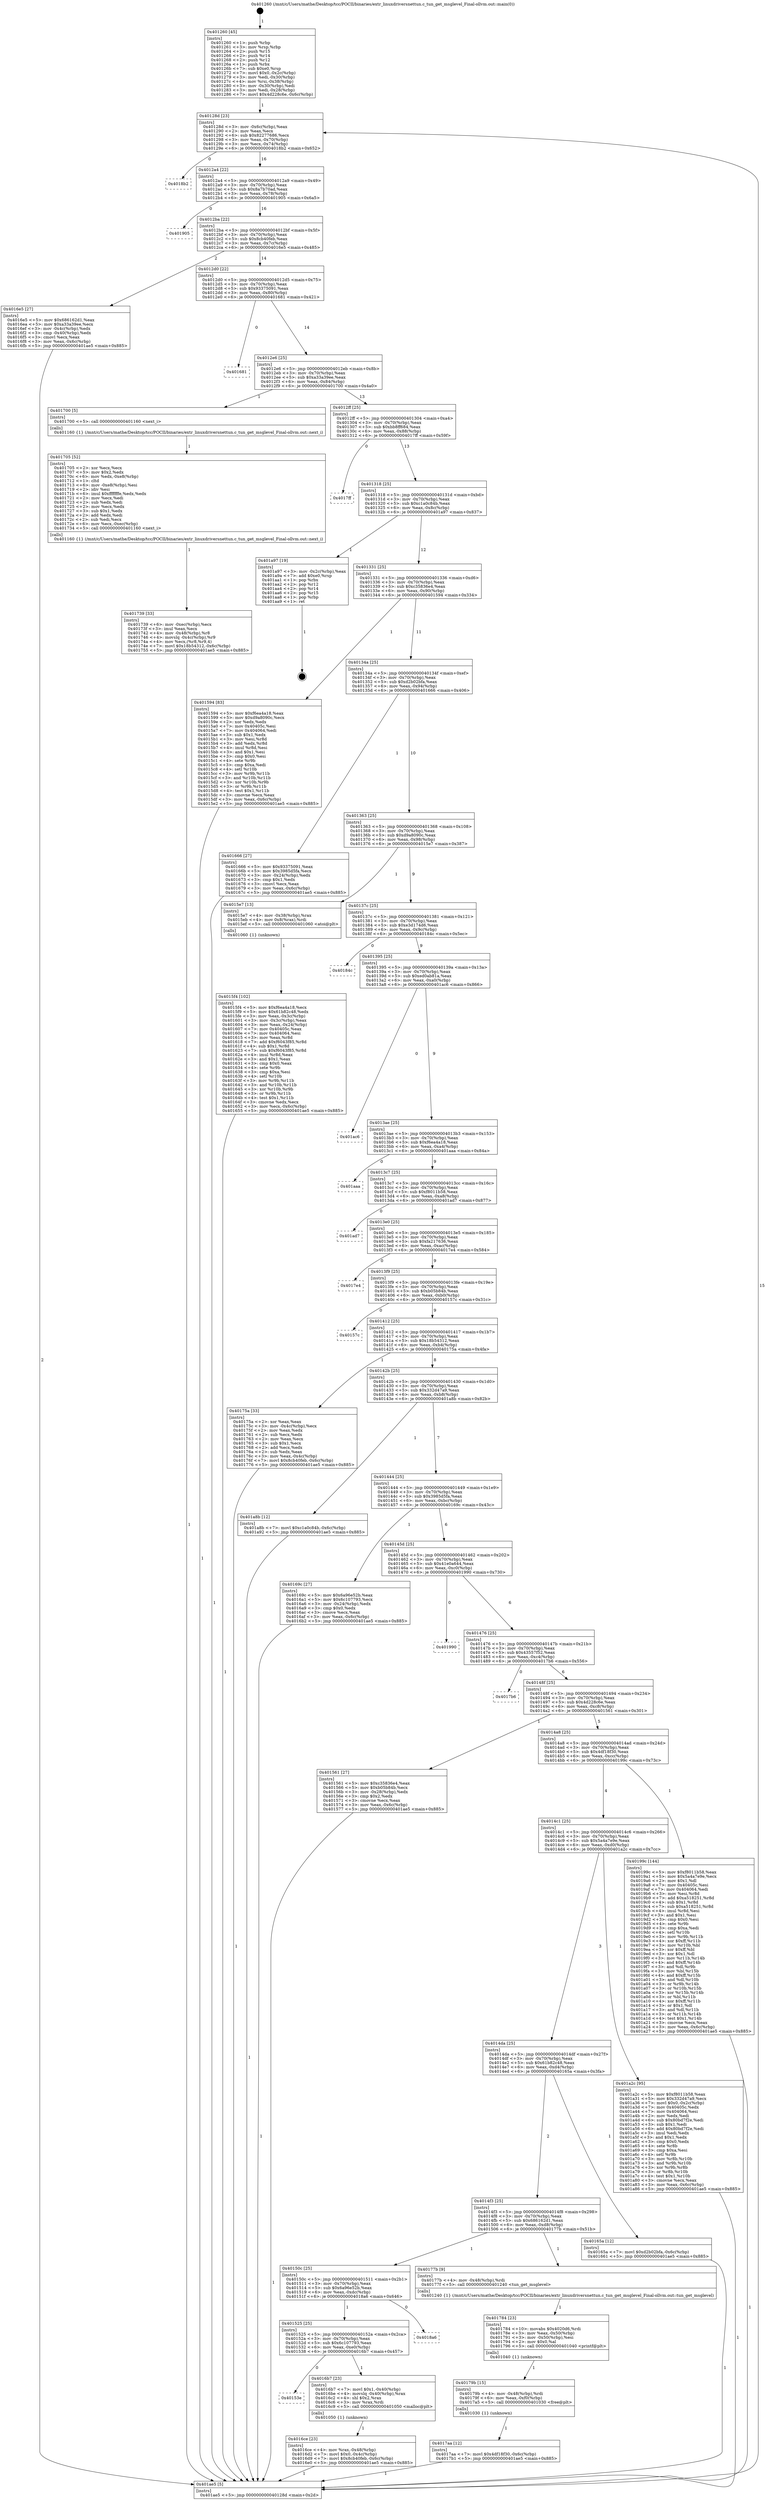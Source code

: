digraph "0x401260" {
  label = "0x401260 (/mnt/c/Users/mathe/Desktop/tcc/POCII/binaries/extr_linuxdriversnettun.c_tun_get_msglevel_Final-ollvm.out::main(0))"
  labelloc = "t"
  node[shape=record]

  Entry [label="",width=0.3,height=0.3,shape=circle,fillcolor=black,style=filled]
  "0x40128d" [label="{
     0x40128d [23]\l
     | [instrs]\l
     &nbsp;&nbsp;0x40128d \<+3\>: mov -0x6c(%rbp),%eax\l
     &nbsp;&nbsp;0x401290 \<+2\>: mov %eax,%ecx\l
     &nbsp;&nbsp;0x401292 \<+6\>: sub $0x82277686,%ecx\l
     &nbsp;&nbsp;0x401298 \<+3\>: mov %eax,-0x70(%rbp)\l
     &nbsp;&nbsp;0x40129b \<+3\>: mov %ecx,-0x74(%rbp)\l
     &nbsp;&nbsp;0x40129e \<+6\>: je 00000000004018b2 \<main+0x652\>\l
  }"]
  "0x4018b2" [label="{
     0x4018b2\l
  }", style=dashed]
  "0x4012a4" [label="{
     0x4012a4 [22]\l
     | [instrs]\l
     &nbsp;&nbsp;0x4012a4 \<+5\>: jmp 00000000004012a9 \<main+0x49\>\l
     &nbsp;&nbsp;0x4012a9 \<+3\>: mov -0x70(%rbp),%eax\l
     &nbsp;&nbsp;0x4012ac \<+5\>: sub $0x8a7b70ad,%eax\l
     &nbsp;&nbsp;0x4012b1 \<+3\>: mov %eax,-0x78(%rbp)\l
     &nbsp;&nbsp;0x4012b4 \<+6\>: je 0000000000401905 \<main+0x6a5\>\l
  }"]
  Exit [label="",width=0.3,height=0.3,shape=circle,fillcolor=black,style=filled,peripheries=2]
  "0x401905" [label="{
     0x401905\l
  }", style=dashed]
  "0x4012ba" [label="{
     0x4012ba [22]\l
     | [instrs]\l
     &nbsp;&nbsp;0x4012ba \<+5\>: jmp 00000000004012bf \<main+0x5f\>\l
     &nbsp;&nbsp;0x4012bf \<+3\>: mov -0x70(%rbp),%eax\l
     &nbsp;&nbsp;0x4012c2 \<+5\>: sub $0x8cb40feb,%eax\l
     &nbsp;&nbsp;0x4012c7 \<+3\>: mov %eax,-0x7c(%rbp)\l
     &nbsp;&nbsp;0x4012ca \<+6\>: je 00000000004016e5 \<main+0x485\>\l
  }"]
  "0x4017aa" [label="{
     0x4017aa [12]\l
     | [instrs]\l
     &nbsp;&nbsp;0x4017aa \<+7\>: movl $0x4df18f30,-0x6c(%rbp)\l
     &nbsp;&nbsp;0x4017b1 \<+5\>: jmp 0000000000401ae5 \<main+0x885\>\l
  }"]
  "0x4016e5" [label="{
     0x4016e5 [27]\l
     | [instrs]\l
     &nbsp;&nbsp;0x4016e5 \<+5\>: mov $0x686162d1,%eax\l
     &nbsp;&nbsp;0x4016ea \<+5\>: mov $0xa33a39ee,%ecx\l
     &nbsp;&nbsp;0x4016ef \<+3\>: mov -0x4c(%rbp),%edx\l
     &nbsp;&nbsp;0x4016f2 \<+3\>: cmp -0x40(%rbp),%edx\l
     &nbsp;&nbsp;0x4016f5 \<+3\>: cmovl %ecx,%eax\l
     &nbsp;&nbsp;0x4016f8 \<+3\>: mov %eax,-0x6c(%rbp)\l
     &nbsp;&nbsp;0x4016fb \<+5\>: jmp 0000000000401ae5 \<main+0x885\>\l
  }"]
  "0x4012d0" [label="{
     0x4012d0 [22]\l
     | [instrs]\l
     &nbsp;&nbsp;0x4012d0 \<+5\>: jmp 00000000004012d5 \<main+0x75\>\l
     &nbsp;&nbsp;0x4012d5 \<+3\>: mov -0x70(%rbp),%eax\l
     &nbsp;&nbsp;0x4012d8 \<+5\>: sub $0x93375091,%eax\l
     &nbsp;&nbsp;0x4012dd \<+3\>: mov %eax,-0x80(%rbp)\l
     &nbsp;&nbsp;0x4012e0 \<+6\>: je 0000000000401681 \<main+0x421\>\l
  }"]
  "0x40179b" [label="{
     0x40179b [15]\l
     | [instrs]\l
     &nbsp;&nbsp;0x40179b \<+4\>: mov -0x48(%rbp),%rdi\l
     &nbsp;&nbsp;0x40179f \<+6\>: mov %eax,-0xf0(%rbp)\l
     &nbsp;&nbsp;0x4017a5 \<+5\>: call 0000000000401030 \<free@plt\>\l
     | [calls]\l
     &nbsp;&nbsp;0x401030 \{1\} (unknown)\l
  }"]
  "0x401681" [label="{
     0x401681\l
  }", style=dashed]
  "0x4012e6" [label="{
     0x4012e6 [25]\l
     | [instrs]\l
     &nbsp;&nbsp;0x4012e6 \<+5\>: jmp 00000000004012eb \<main+0x8b\>\l
     &nbsp;&nbsp;0x4012eb \<+3\>: mov -0x70(%rbp),%eax\l
     &nbsp;&nbsp;0x4012ee \<+5\>: sub $0xa33a39ee,%eax\l
     &nbsp;&nbsp;0x4012f3 \<+6\>: mov %eax,-0x84(%rbp)\l
     &nbsp;&nbsp;0x4012f9 \<+6\>: je 0000000000401700 \<main+0x4a0\>\l
  }"]
  "0x401784" [label="{
     0x401784 [23]\l
     | [instrs]\l
     &nbsp;&nbsp;0x401784 \<+10\>: movabs $0x4020d6,%rdi\l
     &nbsp;&nbsp;0x40178e \<+3\>: mov %eax,-0x50(%rbp)\l
     &nbsp;&nbsp;0x401791 \<+3\>: mov -0x50(%rbp),%esi\l
     &nbsp;&nbsp;0x401794 \<+2\>: mov $0x0,%al\l
     &nbsp;&nbsp;0x401796 \<+5\>: call 0000000000401040 \<printf@plt\>\l
     | [calls]\l
     &nbsp;&nbsp;0x401040 \{1\} (unknown)\l
  }"]
  "0x401700" [label="{
     0x401700 [5]\l
     | [instrs]\l
     &nbsp;&nbsp;0x401700 \<+5\>: call 0000000000401160 \<next_i\>\l
     | [calls]\l
     &nbsp;&nbsp;0x401160 \{1\} (/mnt/c/Users/mathe/Desktop/tcc/POCII/binaries/extr_linuxdriversnettun.c_tun_get_msglevel_Final-ollvm.out::next_i)\l
  }"]
  "0x4012ff" [label="{
     0x4012ff [25]\l
     | [instrs]\l
     &nbsp;&nbsp;0x4012ff \<+5\>: jmp 0000000000401304 \<main+0xa4\>\l
     &nbsp;&nbsp;0x401304 \<+3\>: mov -0x70(%rbp),%eax\l
     &nbsp;&nbsp;0x401307 \<+5\>: sub $0xbb8ff684,%eax\l
     &nbsp;&nbsp;0x40130c \<+6\>: mov %eax,-0x88(%rbp)\l
     &nbsp;&nbsp;0x401312 \<+6\>: je 00000000004017ff \<main+0x59f\>\l
  }"]
  "0x401739" [label="{
     0x401739 [33]\l
     | [instrs]\l
     &nbsp;&nbsp;0x401739 \<+6\>: mov -0xec(%rbp),%ecx\l
     &nbsp;&nbsp;0x40173f \<+3\>: imul %eax,%ecx\l
     &nbsp;&nbsp;0x401742 \<+4\>: mov -0x48(%rbp),%r8\l
     &nbsp;&nbsp;0x401746 \<+4\>: movslq -0x4c(%rbp),%r9\l
     &nbsp;&nbsp;0x40174a \<+4\>: mov %ecx,(%r8,%r9,4)\l
     &nbsp;&nbsp;0x40174e \<+7\>: movl $0x18b54312,-0x6c(%rbp)\l
     &nbsp;&nbsp;0x401755 \<+5\>: jmp 0000000000401ae5 \<main+0x885\>\l
  }"]
  "0x4017ff" [label="{
     0x4017ff\l
  }", style=dashed]
  "0x401318" [label="{
     0x401318 [25]\l
     | [instrs]\l
     &nbsp;&nbsp;0x401318 \<+5\>: jmp 000000000040131d \<main+0xbd\>\l
     &nbsp;&nbsp;0x40131d \<+3\>: mov -0x70(%rbp),%eax\l
     &nbsp;&nbsp;0x401320 \<+5\>: sub $0xc1a0c84b,%eax\l
     &nbsp;&nbsp;0x401325 \<+6\>: mov %eax,-0x8c(%rbp)\l
     &nbsp;&nbsp;0x40132b \<+6\>: je 0000000000401a97 \<main+0x837\>\l
  }"]
  "0x401705" [label="{
     0x401705 [52]\l
     | [instrs]\l
     &nbsp;&nbsp;0x401705 \<+2\>: xor %ecx,%ecx\l
     &nbsp;&nbsp;0x401707 \<+5\>: mov $0x2,%edx\l
     &nbsp;&nbsp;0x40170c \<+6\>: mov %edx,-0xe8(%rbp)\l
     &nbsp;&nbsp;0x401712 \<+1\>: cltd\l
     &nbsp;&nbsp;0x401713 \<+6\>: mov -0xe8(%rbp),%esi\l
     &nbsp;&nbsp;0x401719 \<+2\>: idiv %esi\l
     &nbsp;&nbsp;0x40171b \<+6\>: imul $0xfffffffe,%edx,%edx\l
     &nbsp;&nbsp;0x401721 \<+2\>: mov %ecx,%edi\l
     &nbsp;&nbsp;0x401723 \<+2\>: sub %edx,%edi\l
     &nbsp;&nbsp;0x401725 \<+2\>: mov %ecx,%edx\l
     &nbsp;&nbsp;0x401727 \<+3\>: sub $0x1,%edx\l
     &nbsp;&nbsp;0x40172a \<+2\>: add %edx,%edi\l
     &nbsp;&nbsp;0x40172c \<+2\>: sub %edi,%ecx\l
     &nbsp;&nbsp;0x40172e \<+6\>: mov %ecx,-0xec(%rbp)\l
     &nbsp;&nbsp;0x401734 \<+5\>: call 0000000000401160 \<next_i\>\l
     | [calls]\l
     &nbsp;&nbsp;0x401160 \{1\} (/mnt/c/Users/mathe/Desktop/tcc/POCII/binaries/extr_linuxdriversnettun.c_tun_get_msglevel_Final-ollvm.out::next_i)\l
  }"]
  "0x401a97" [label="{
     0x401a97 [19]\l
     | [instrs]\l
     &nbsp;&nbsp;0x401a97 \<+3\>: mov -0x2c(%rbp),%eax\l
     &nbsp;&nbsp;0x401a9a \<+7\>: add $0xe0,%rsp\l
     &nbsp;&nbsp;0x401aa1 \<+1\>: pop %rbx\l
     &nbsp;&nbsp;0x401aa2 \<+2\>: pop %r12\l
     &nbsp;&nbsp;0x401aa4 \<+2\>: pop %r14\l
     &nbsp;&nbsp;0x401aa6 \<+2\>: pop %r15\l
     &nbsp;&nbsp;0x401aa8 \<+1\>: pop %rbp\l
     &nbsp;&nbsp;0x401aa9 \<+1\>: ret\l
  }"]
  "0x401331" [label="{
     0x401331 [25]\l
     | [instrs]\l
     &nbsp;&nbsp;0x401331 \<+5\>: jmp 0000000000401336 \<main+0xd6\>\l
     &nbsp;&nbsp;0x401336 \<+3\>: mov -0x70(%rbp),%eax\l
     &nbsp;&nbsp;0x401339 \<+5\>: sub $0xc35836e4,%eax\l
     &nbsp;&nbsp;0x40133e \<+6\>: mov %eax,-0x90(%rbp)\l
     &nbsp;&nbsp;0x401344 \<+6\>: je 0000000000401594 \<main+0x334\>\l
  }"]
  "0x4016ce" [label="{
     0x4016ce [23]\l
     | [instrs]\l
     &nbsp;&nbsp;0x4016ce \<+4\>: mov %rax,-0x48(%rbp)\l
     &nbsp;&nbsp;0x4016d2 \<+7\>: movl $0x0,-0x4c(%rbp)\l
     &nbsp;&nbsp;0x4016d9 \<+7\>: movl $0x8cb40feb,-0x6c(%rbp)\l
     &nbsp;&nbsp;0x4016e0 \<+5\>: jmp 0000000000401ae5 \<main+0x885\>\l
  }"]
  "0x401594" [label="{
     0x401594 [83]\l
     | [instrs]\l
     &nbsp;&nbsp;0x401594 \<+5\>: mov $0xf6ea4a18,%eax\l
     &nbsp;&nbsp;0x401599 \<+5\>: mov $0xd9a8090c,%ecx\l
     &nbsp;&nbsp;0x40159e \<+2\>: xor %edx,%edx\l
     &nbsp;&nbsp;0x4015a0 \<+7\>: mov 0x40405c,%esi\l
     &nbsp;&nbsp;0x4015a7 \<+7\>: mov 0x404064,%edi\l
     &nbsp;&nbsp;0x4015ae \<+3\>: sub $0x1,%edx\l
     &nbsp;&nbsp;0x4015b1 \<+3\>: mov %esi,%r8d\l
     &nbsp;&nbsp;0x4015b4 \<+3\>: add %edx,%r8d\l
     &nbsp;&nbsp;0x4015b7 \<+4\>: imul %r8d,%esi\l
     &nbsp;&nbsp;0x4015bb \<+3\>: and $0x1,%esi\l
     &nbsp;&nbsp;0x4015be \<+3\>: cmp $0x0,%esi\l
     &nbsp;&nbsp;0x4015c1 \<+4\>: sete %r9b\l
     &nbsp;&nbsp;0x4015c5 \<+3\>: cmp $0xa,%edi\l
     &nbsp;&nbsp;0x4015c8 \<+4\>: setl %r10b\l
     &nbsp;&nbsp;0x4015cc \<+3\>: mov %r9b,%r11b\l
     &nbsp;&nbsp;0x4015cf \<+3\>: and %r10b,%r11b\l
     &nbsp;&nbsp;0x4015d2 \<+3\>: xor %r10b,%r9b\l
     &nbsp;&nbsp;0x4015d5 \<+3\>: or %r9b,%r11b\l
     &nbsp;&nbsp;0x4015d8 \<+4\>: test $0x1,%r11b\l
     &nbsp;&nbsp;0x4015dc \<+3\>: cmovne %ecx,%eax\l
     &nbsp;&nbsp;0x4015df \<+3\>: mov %eax,-0x6c(%rbp)\l
     &nbsp;&nbsp;0x4015e2 \<+5\>: jmp 0000000000401ae5 \<main+0x885\>\l
  }"]
  "0x40134a" [label="{
     0x40134a [25]\l
     | [instrs]\l
     &nbsp;&nbsp;0x40134a \<+5\>: jmp 000000000040134f \<main+0xef\>\l
     &nbsp;&nbsp;0x40134f \<+3\>: mov -0x70(%rbp),%eax\l
     &nbsp;&nbsp;0x401352 \<+5\>: sub $0xd2b02bfa,%eax\l
     &nbsp;&nbsp;0x401357 \<+6\>: mov %eax,-0x94(%rbp)\l
     &nbsp;&nbsp;0x40135d \<+6\>: je 0000000000401666 \<main+0x406\>\l
  }"]
  "0x40153e" [label="{
     0x40153e\l
  }", style=dashed]
  "0x401666" [label="{
     0x401666 [27]\l
     | [instrs]\l
     &nbsp;&nbsp;0x401666 \<+5\>: mov $0x93375091,%eax\l
     &nbsp;&nbsp;0x40166b \<+5\>: mov $0x3985d5fa,%ecx\l
     &nbsp;&nbsp;0x401670 \<+3\>: mov -0x24(%rbp),%edx\l
     &nbsp;&nbsp;0x401673 \<+3\>: cmp $0x1,%edx\l
     &nbsp;&nbsp;0x401676 \<+3\>: cmovl %ecx,%eax\l
     &nbsp;&nbsp;0x401679 \<+3\>: mov %eax,-0x6c(%rbp)\l
     &nbsp;&nbsp;0x40167c \<+5\>: jmp 0000000000401ae5 \<main+0x885\>\l
  }"]
  "0x401363" [label="{
     0x401363 [25]\l
     | [instrs]\l
     &nbsp;&nbsp;0x401363 \<+5\>: jmp 0000000000401368 \<main+0x108\>\l
     &nbsp;&nbsp;0x401368 \<+3\>: mov -0x70(%rbp),%eax\l
     &nbsp;&nbsp;0x40136b \<+5\>: sub $0xd9a8090c,%eax\l
     &nbsp;&nbsp;0x401370 \<+6\>: mov %eax,-0x98(%rbp)\l
     &nbsp;&nbsp;0x401376 \<+6\>: je 00000000004015e7 \<main+0x387\>\l
  }"]
  "0x4016b7" [label="{
     0x4016b7 [23]\l
     | [instrs]\l
     &nbsp;&nbsp;0x4016b7 \<+7\>: movl $0x1,-0x40(%rbp)\l
     &nbsp;&nbsp;0x4016be \<+4\>: movslq -0x40(%rbp),%rax\l
     &nbsp;&nbsp;0x4016c2 \<+4\>: shl $0x2,%rax\l
     &nbsp;&nbsp;0x4016c6 \<+3\>: mov %rax,%rdi\l
     &nbsp;&nbsp;0x4016c9 \<+5\>: call 0000000000401050 \<malloc@plt\>\l
     | [calls]\l
     &nbsp;&nbsp;0x401050 \{1\} (unknown)\l
  }"]
  "0x4015e7" [label="{
     0x4015e7 [13]\l
     | [instrs]\l
     &nbsp;&nbsp;0x4015e7 \<+4\>: mov -0x38(%rbp),%rax\l
     &nbsp;&nbsp;0x4015eb \<+4\>: mov 0x8(%rax),%rdi\l
     &nbsp;&nbsp;0x4015ef \<+5\>: call 0000000000401060 \<atoi@plt\>\l
     | [calls]\l
     &nbsp;&nbsp;0x401060 \{1\} (unknown)\l
  }"]
  "0x40137c" [label="{
     0x40137c [25]\l
     | [instrs]\l
     &nbsp;&nbsp;0x40137c \<+5\>: jmp 0000000000401381 \<main+0x121\>\l
     &nbsp;&nbsp;0x401381 \<+3\>: mov -0x70(%rbp),%eax\l
     &nbsp;&nbsp;0x401384 \<+5\>: sub $0xe3d174d6,%eax\l
     &nbsp;&nbsp;0x401389 \<+6\>: mov %eax,-0x9c(%rbp)\l
     &nbsp;&nbsp;0x40138f \<+6\>: je 000000000040184c \<main+0x5ec\>\l
  }"]
  "0x401525" [label="{
     0x401525 [25]\l
     | [instrs]\l
     &nbsp;&nbsp;0x401525 \<+5\>: jmp 000000000040152a \<main+0x2ca\>\l
     &nbsp;&nbsp;0x40152a \<+3\>: mov -0x70(%rbp),%eax\l
     &nbsp;&nbsp;0x40152d \<+5\>: sub $0x6c107793,%eax\l
     &nbsp;&nbsp;0x401532 \<+6\>: mov %eax,-0xe0(%rbp)\l
     &nbsp;&nbsp;0x401538 \<+6\>: je 00000000004016b7 \<main+0x457\>\l
  }"]
  "0x40184c" [label="{
     0x40184c\l
  }", style=dashed]
  "0x401395" [label="{
     0x401395 [25]\l
     | [instrs]\l
     &nbsp;&nbsp;0x401395 \<+5\>: jmp 000000000040139a \<main+0x13a\>\l
     &nbsp;&nbsp;0x40139a \<+3\>: mov -0x70(%rbp),%eax\l
     &nbsp;&nbsp;0x40139d \<+5\>: sub $0xed0ab81a,%eax\l
     &nbsp;&nbsp;0x4013a2 \<+6\>: mov %eax,-0xa0(%rbp)\l
     &nbsp;&nbsp;0x4013a8 \<+6\>: je 0000000000401ac6 \<main+0x866\>\l
  }"]
  "0x4018a6" [label="{
     0x4018a6\l
  }", style=dashed]
  "0x401ac6" [label="{
     0x401ac6\l
  }", style=dashed]
  "0x4013ae" [label="{
     0x4013ae [25]\l
     | [instrs]\l
     &nbsp;&nbsp;0x4013ae \<+5\>: jmp 00000000004013b3 \<main+0x153\>\l
     &nbsp;&nbsp;0x4013b3 \<+3\>: mov -0x70(%rbp),%eax\l
     &nbsp;&nbsp;0x4013b6 \<+5\>: sub $0xf6ea4a18,%eax\l
     &nbsp;&nbsp;0x4013bb \<+6\>: mov %eax,-0xa4(%rbp)\l
     &nbsp;&nbsp;0x4013c1 \<+6\>: je 0000000000401aaa \<main+0x84a\>\l
  }"]
  "0x40150c" [label="{
     0x40150c [25]\l
     | [instrs]\l
     &nbsp;&nbsp;0x40150c \<+5\>: jmp 0000000000401511 \<main+0x2b1\>\l
     &nbsp;&nbsp;0x401511 \<+3\>: mov -0x70(%rbp),%eax\l
     &nbsp;&nbsp;0x401514 \<+5\>: sub $0x6a96e52b,%eax\l
     &nbsp;&nbsp;0x401519 \<+6\>: mov %eax,-0xdc(%rbp)\l
     &nbsp;&nbsp;0x40151f \<+6\>: je 00000000004018a6 \<main+0x646\>\l
  }"]
  "0x401aaa" [label="{
     0x401aaa\l
  }", style=dashed]
  "0x4013c7" [label="{
     0x4013c7 [25]\l
     | [instrs]\l
     &nbsp;&nbsp;0x4013c7 \<+5\>: jmp 00000000004013cc \<main+0x16c\>\l
     &nbsp;&nbsp;0x4013cc \<+3\>: mov -0x70(%rbp),%eax\l
     &nbsp;&nbsp;0x4013cf \<+5\>: sub $0xf8011b58,%eax\l
     &nbsp;&nbsp;0x4013d4 \<+6\>: mov %eax,-0xa8(%rbp)\l
     &nbsp;&nbsp;0x4013da \<+6\>: je 0000000000401ad7 \<main+0x877\>\l
  }"]
  "0x40177b" [label="{
     0x40177b [9]\l
     | [instrs]\l
     &nbsp;&nbsp;0x40177b \<+4\>: mov -0x48(%rbp),%rdi\l
     &nbsp;&nbsp;0x40177f \<+5\>: call 0000000000401240 \<tun_get_msglevel\>\l
     | [calls]\l
     &nbsp;&nbsp;0x401240 \{1\} (/mnt/c/Users/mathe/Desktop/tcc/POCII/binaries/extr_linuxdriversnettun.c_tun_get_msglevel_Final-ollvm.out::tun_get_msglevel)\l
  }"]
  "0x401ad7" [label="{
     0x401ad7\l
  }", style=dashed]
  "0x4013e0" [label="{
     0x4013e0 [25]\l
     | [instrs]\l
     &nbsp;&nbsp;0x4013e0 \<+5\>: jmp 00000000004013e5 \<main+0x185\>\l
     &nbsp;&nbsp;0x4013e5 \<+3\>: mov -0x70(%rbp),%eax\l
     &nbsp;&nbsp;0x4013e8 \<+5\>: sub $0xfa217636,%eax\l
     &nbsp;&nbsp;0x4013ed \<+6\>: mov %eax,-0xac(%rbp)\l
     &nbsp;&nbsp;0x4013f3 \<+6\>: je 00000000004017e4 \<main+0x584\>\l
  }"]
  "0x4014f3" [label="{
     0x4014f3 [25]\l
     | [instrs]\l
     &nbsp;&nbsp;0x4014f3 \<+5\>: jmp 00000000004014f8 \<main+0x298\>\l
     &nbsp;&nbsp;0x4014f8 \<+3\>: mov -0x70(%rbp),%eax\l
     &nbsp;&nbsp;0x4014fb \<+5\>: sub $0x686162d1,%eax\l
     &nbsp;&nbsp;0x401500 \<+6\>: mov %eax,-0xd8(%rbp)\l
     &nbsp;&nbsp;0x401506 \<+6\>: je 000000000040177b \<main+0x51b\>\l
  }"]
  "0x4017e4" [label="{
     0x4017e4\l
  }", style=dashed]
  "0x4013f9" [label="{
     0x4013f9 [25]\l
     | [instrs]\l
     &nbsp;&nbsp;0x4013f9 \<+5\>: jmp 00000000004013fe \<main+0x19e\>\l
     &nbsp;&nbsp;0x4013fe \<+3\>: mov -0x70(%rbp),%eax\l
     &nbsp;&nbsp;0x401401 \<+5\>: sub $0xb05b84b,%eax\l
     &nbsp;&nbsp;0x401406 \<+6\>: mov %eax,-0xb0(%rbp)\l
     &nbsp;&nbsp;0x40140c \<+6\>: je 000000000040157c \<main+0x31c\>\l
  }"]
  "0x40165a" [label="{
     0x40165a [12]\l
     | [instrs]\l
     &nbsp;&nbsp;0x40165a \<+7\>: movl $0xd2b02bfa,-0x6c(%rbp)\l
     &nbsp;&nbsp;0x401661 \<+5\>: jmp 0000000000401ae5 \<main+0x885\>\l
  }"]
  "0x40157c" [label="{
     0x40157c\l
  }", style=dashed]
  "0x401412" [label="{
     0x401412 [25]\l
     | [instrs]\l
     &nbsp;&nbsp;0x401412 \<+5\>: jmp 0000000000401417 \<main+0x1b7\>\l
     &nbsp;&nbsp;0x401417 \<+3\>: mov -0x70(%rbp),%eax\l
     &nbsp;&nbsp;0x40141a \<+5\>: sub $0x18b54312,%eax\l
     &nbsp;&nbsp;0x40141f \<+6\>: mov %eax,-0xb4(%rbp)\l
     &nbsp;&nbsp;0x401425 \<+6\>: je 000000000040175a \<main+0x4fa\>\l
  }"]
  "0x4014da" [label="{
     0x4014da [25]\l
     | [instrs]\l
     &nbsp;&nbsp;0x4014da \<+5\>: jmp 00000000004014df \<main+0x27f\>\l
     &nbsp;&nbsp;0x4014df \<+3\>: mov -0x70(%rbp),%eax\l
     &nbsp;&nbsp;0x4014e2 \<+5\>: sub $0x61b82c48,%eax\l
     &nbsp;&nbsp;0x4014e7 \<+6\>: mov %eax,-0xd4(%rbp)\l
     &nbsp;&nbsp;0x4014ed \<+6\>: je 000000000040165a \<main+0x3fa\>\l
  }"]
  "0x40175a" [label="{
     0x40175a [33]\l
     | [instrs]\l
     &nbsp;&nbsp;0x40175a \<+2\>: xor %eax,%eax\l
     &nbsp;&nbsp;0x40175c \<+3\>: mov -0x4c(%rbp),%ecx\l
     &nbsp;&nbsp;0x40175f \<+2\>: mov %eax,%edx\l
     &nbsp;&nbsp;0x401761 \<+2\>: sub %ecx,%edx\l
     &nbsp;&nbsp;0x401763 \<+2\>: mov %eax,%ecx\l
     &nbsp;&nbsp;0x401765 \<+3\>: sub $0x1,%ecx\l
     &nbsp;&nbsp;0x401768 \<+2\>: add %ecx,%edx\l
     &nbsp;&nbsp;0x40176a \<+2\>: sub %edx,%eax\l
     &nbsp;&nbsp;0x40176c \<+3\>: mov %eax,-0x4c(%rbp)\l
     &nbsp;&nbsp;0x40176f \<+7\>: movl $0x8cb40feb,-0x6c(%rbp)\l
     &nbsp;&nbsp;0x401776 \<+5\>: jmp 0000000000401ae5 \<main+0x885\>\l
  }"]
  "0x40142b" [label="{
     0x40142b [25]\l
     | [instrs]\l
     &nbsp;&nbsp;0x40142b \<+5\>: jmp 0000000000401430 \<main+0x1d0\>\l
     &nbsp;&nbsp;0x401430 \<+3\>: mov -0x70(%rbp),%eax\l
     &nbsp;&nbsp;0x401433 \<+5\>: sub $0x332d47a9,%eax\l
     &nbsp;&nbsp;0x401438 \<+6\>: mov %eax,-0xb8(%rbp)\l
     &nbsp;&nbsp;0x40143e \<+6\>: je 0000000000401a8b \<main+0x82b\>\l
  }"]
  "0x401a2c" [label="{
     0x401a2c [95]\l
     | [instrs]\l
     &nbsp;&nbsp;0x401a2c \<+5\>: mov $0xf8011b58,%eax\l
     &nbsp;&nbsp;0x401a31 \<+5\>: mov $0x332d47a9,%ecx\l
     &nbsp;&nbsp;0x401a36 \<+7\>: movl $0x0,-0x2c(%rbp)\l
     &nbsp;&nbsp;0x401a3d \<+7\>: mov 0x40405c,%edx\l
     &nbsp;&nbsp;0x401a44 \<+7\>: mov 0x404064,%esi\l
     &nbsp;&nbsp;0x401a4b \<+2\>: mov %edx,%edi\l
     &nbsp;&nbsp;0x401a4d \<+6\>: sub $0x80bd7f2e,%edi\l
     &nbsp;&nbsp;0x401a53 \<+3\>: sub $0x1,%edi\l
     &nbsp;&nbsp;0x401a56 \<+6\>: add $0x80bd7f2e,%edi\l
     &nbsp;&nbsp;0x401a5c \<+3\>: imul %edi,%edx\l
     &nbsp;&nbsp;0x401a5f \<+3\>: and $0x1,%edx\l
     &nbsp;&nbsp;0x401a62 \<+3\>: cmp $0x0,%edx\l
     &nbsp;&nbsp;0x401a65 \<+4\>: sete %r8b\l
     &nbsp;&nbsp;0x401a69 \<+3\>: cmp $0xa,%esi\l
     &nbsp;&nbsp;0x401a6c \<+4\>: setl %r9b\l
     &nbsp;&nbsp;0x401a70 \<+3\>: mov %r8b,%r10b\l
     &nbsp;&nbsp;0x401a73 \<+3\>: and %r9b,%r10b\l
     &nbsp;&nbsp;0x401a76 \<+3\>: xor %r9b,%r8b\l
     &nbsp;&nbsp;0x401a79 \<+3\>: or %r8b,%r10b\l
     &nbsp;&nbsp;0x401a7c \<+4\>: test $0x1,%r10b\l
     &nbsp;&nbsp;0x401a80 \<+3\>: cmovne %ecx,%eax\l
     &nbsp;&nbsp;0x401a83 \<+3\>: mov %eax,-0x6c(%rbp)\l
     &nbsp;&nbsp;0x401a86 \<+5\>: jmp 0000000000401ae5 \<main+0x885\>\l
  }"]
  "0x401a8b" [label="{
     0x401a8b [12]\l
     | [instrs]\l
     &nbsp;&nbsp;0x401a8b \<+7\>: movl $0xc1a0c84b,-0x6c(%rbp)\l
     &nbsp;&nbsp;0x401a92 \<+5\>: jmp 0000000000401ae5 \<main+0x885\>\l
  }"]
  "0x401444" [label="{
     0x401444 [25]\l
     | [instrs]\l
     &nbsp;&nbsp;0x401444 \<+5\>: jmp 0000000000401449 \<main+0x1e9\>\l
     &nbsp;&nbsp;0x401449 \<+3\>: mov -0x70(%rbp),%eax\l
     &nbsp;&nbsp;0x40144c \<+5\>: sub $0x3985d5fa,%eax\l
     &nbsp;&nbsp;0x401451 \<+6\>: mov %eax,-0xbc(%rbp)\l
     &nbsp;&nbsp;0x401457 \<+6\>: je 000000000040169c \<main+0x43c\>\l
  }"]
  "0x4014c1" [label="{
     0x4014c1 [25]\l
     | [instrs]\l
     &nbsp;&nbsp;0x4014c1 \<+5\>: jmp 00000000004014c6 \<main+0x266\>\l
     &nbsp;&nbsp;0x4014c6 \<+3\>: mov -0x70(%rbp),%eax\l
     &nbsp;&nbsp;0x4014c9 \<+5\>: sub $0x5a4a7e9e,%eax\l
     &nbsp;&nbsp;0x4014ce \<+6\>: mov %eax,-0xd0(%rbp)\l
     &nbsp;&nbsp;0x4014d4 \<+6\>: je 0000000000401a2c \<main+0x7cc\>\l
  }"]
  "0x40169c" [label="{
     0x40169c [27]\l
     | [instrs]\l
     &nbsp;&nbsp;0x40169c \<+5\>: mov $0x6a96e52b,%eax\l
     &nbsp;&nbsp;0x4016a1 \<+5\>: mov $0x6c107793,%ecx\l
     &nbsp;&nbsp;0x4016a6 \<+3\>: mov -0x24(%rbp),%edx\l
     &nbsp;&nbsp;0x4016a9 \<+3\>: cmp $0x0,%edx\l
     &nbsp;&nbsp;0x4016ac \<+3\>: cmove %ecx,%eax\l
     &nbsp;&nbsp;0x4016af \<+3\>: mov %eax,-0x6c(%rbp)\l
     &nbsp;&nbsp;0x4016b2 \<+5\>: jmp 0000000000401ae5 \<main+0x885\>\l
  }"]
  "0x40145d" [label="{
     0x40145d [25]\l
     | [instrs]\l
     &nbsp;&nbsp;0x40145d \<+5\>: jmp 0000000000401462 \<main+0x202\>\l
     &nbsp;&nbsp;0x401462 \<+3\>: mov -0x70(%rbp),%eax\l
     &nbsp;&nbsp;0x401465 \<+5\>: sub $0x41e0a644,%eax\l
     &nbsp;&nbsp;0x40146a \<+6\>: mov %eax,-0xc0(%rbp)\l
     &nbsp;&nbsp;0x401470 \<+6\>: je 0000000000401990 \<main+0x730\>\l
  }"]
  "0x40199c" [label="{
     0x40199c [144]\l
     | [instrs]\l
     &nbsp;&nbsp;0x40199c \<+5\>: mov $0xf8011b58,%eax\l
     &nbsp;&nbsp;0x4019a1 \<+5\>: mov $0x5a4a7e9e,%ecx\l
     &nbsp;&nbsp;0x4019a6 \<+2\>: mov $0x1,%dl\l
     &nbsp;&nbsp;0x4019a8 \<+7\>: mov 0x40405c,%esi\l
     &nbsp;&nbsp;0x4019af \<+7\>: mov 0x404064,%edi\l
     &nbsp;&nbsp;0x4019b6 \<+3\>: mov %esi,%r8d\l
     &nbsp;&nbsp;0x4019b9 \<+7\>: add $0xa518251,%r8d\l
     &nbsp;&nbsp;0x4019c0 \<+4\>: sub $0x1,%r8d\l
     &nbsp;&nbsp;0x4019c4 \<+7\>: sub $0xa518251,%r8d\l
     &nbsp;&nbsp;0x4019cb \<+4\>: imul %r8d,%esi\l
     &nbsp;&nbsp;0x4019cf \<+3\>: and $0x1,%esi\l
     &nbsp;&nbsp;0x4019d2 \<+3\>: cmp $0x0,%esi\l
     &nbsp;&nbsp;0x4019d5 \<+4\>: sete %r9b\l
     &nbsp;&nbsp;0x4019d9 \<+3\>: cmp $0xa,%edi\l
     &nbsp;&nbsp;0x4019dc \<+4\>: setl %r10b\l
     &nbsp;&nbsp;0x4019e0 \<+3\>: mov %r9b,%r11b\l
     &nbsp;&nbsp;0x4019e3 \<+4\>: xor $0xff,%r11b\l
     &nbsp;&nbsp;0x4019e7 \<+3\>: mov %r10b,%bl\l
     &nbsp;&nbsp;0x4019ea \<+3\>: xor $0xff,%bl\l
     &nbsp;&nbsp;0x4019ed \<+3\>: xor $0x1,%dl\l
     &nbsp;&nbsp;0x4019f0 \<+3\>: mov %r11b,%r14b\l
     &nbsp;&nbsp;0x4019f3 \<+4\>: and $0xff,%r14b\l
     &nbsp;&nbsp;0x4019f7 \<+3\>: and %dl,%r9b\l
     &nbsp;&nbsp;0x4019fa \<+3\>: mov %bl,%r15b\l
     &nbsp;&nbsp;0x4019fd \<+4\>: and $0xff,%r15b\l
     &nbsp;&nbsp;0x401a01 \<+3\>: and %dl,%r10b\l
     &nbsp;&nbsp;0x401a04 \<+3\>: or %r9b,%r14b\l
     &nbsp;&nbsp;0x401a07 \<+3\>: or %r10b,%r15b\l
     &nbsp;&nbsp;0x401a0a \<+3\>: xor %r15b,%r14b\l
     &nbsp;&nbsp;0x401a0d \<+3\>: or %bl,%r11b\l
     &nbsp;&nbsp;0x401a10 \<+4\>: xor $0xff,%r11b\l
     &nbsp;&nbsp;0x401a14 \<+3\>: or $0x1,%dl\l
     &nbsp;&nbsp;0x401a17 \<+3\>: and %dl,%r11b\l
     &nbsp;&nbsp;0x401a1a \<+3\>: or %r11b,%r14b\l
     &nbsp;&nbsp;0x401a1d \<+4\>: test $0x1,%r14b\l
     &nbsp;&nbsp;0x401a21 \<+3\>: cmovne %ecx,%eax\l
     &nbsp;&nbsp;0x401a24 \<+3\>: mov %eax,-0x6c(%rbp)\l
     &nbsp;&nbsp;0x401a27 \<+5\>: jmp 0000000000401ae5 \<main+0x885\>\l
  }"]
  "0x401990" [label="{
     0x401990\l
  }", style=dashed]
  "0x401476" [label="{
     0x401476 [25]\l
     | [instrs]\l
     &nbsp;&nbsp;0x401476 \<+5\>: jmp 000000000040147b \<main+0x21b\>\l
     &nbsp;&nbsp;0x40147b \<+3\>: mov -0x70(%rbp),%eax\l
     &nbsp;&nbsp;0x40147e \<+5\>: sub $0x43557f52,%eax\l
     &nbsp;&nbsp;0x401483 \<+6\>: mov %eax,-0xc4(%rbp)\l
     &nbsp;&nbsp;0x401489 \<+6\>: je 00000000004017b6 \<main+0x556\>\l
  }"]
  "0x4015f4" [label="{
     0x4015f4 [102]\l
     | [instrs]\l
     &nbsp;&nbsp;0x4015f4 \<+5\>: mov $0xf6ea4a18,%ecx\l
     &nbsp;&nbsp;0x4015f9 \<+5\>: mov $0x61b82c48,%edx\l
     &nbsp;&nbsp;0x4015fe \<+3\>: mov %eax,-0x3c(%rbp)\l
     &nbsp;&nbsp;0x401601 \<+3\>: mov -0x3c(%rbp),%eax\l
     &nbsp;&nbsp;0x401604 \<+3\>: mov %eax,-0x24(%rbp)\l
     &nbsp;&nbsp;0x401607 \<+7\>: mov 0x40405c,%eax\l
     &nbsp;&nbsp;0x40160e \<+7\>: mov 0x404064,%esi\l
     &nbsp;&nbsp;0x401615 \<+3\>: mov %eax,%r8d\l
     &nbsp;&nbsp;0x401618 \<+7\>: add $0xf6043f85,%r8d\l
     &nbsp;&nbsp;0x40161f \<+4\>: sub $0x1,%r8d\l
     &nbsp;&nbsp;0x401623 \<+7\>: sub $0xf6043f85,%r8d\l
     &nbsp;&nbsp;0x40162a \<+4\>: imul %r8d,%eax\l
     &nbsp;&nbsp;0x40162e \<+3\>: and $0x1,%eax\l
     &nbsp;&nbsp;0x401631 \<+3\>: cmp $0x0,%eax\l
     &nbsp;&nbsp;0x401634 \<+4\>: sete %r9b\l
     &nbsp;&nbsp;0x401638 \<+3\>: cmp $0xa,%esi\l
     &nbsp;&nbsp;0x40163b \<+4\>: setl %r10b\l
     &nbsp;&nbsp;0x40163f \<+3\>: mov %r9b,%r11b\l
     &nbsp;&nbsp;0x401642 \<+3\>: and %r10b,%r11b\l
     &nbsp;&nbsp;0x401645 \<+3\>: xor %r10b,%r9b\l
     &nbsp;&nbsp;0x401648 \<+3\>: or %r9b,%r11b\l
     &nbsp;&nbsp;0x40164b \<+4\>: test $0x1,%r11b\l
     &nbsp;&nbsp;0x40164f \<+3\>: cmovne %edx,%ecx\l
     &nbsp;&nbsp;0x401652 \<+3\>: mov %ecx,-0x6c(%rbp)\l
     &nbsp;&nbsp;0x401655 \<+5\>: jmp 0000000000401ae5 \<main+0x885\>\l
  }"]
  "0x4017b6" [label="{
     0x4017b6\l
  }", style=dashed]
  "0x40148f" [label="{
     0x40148f [25]\l
     | [instrs]\l
     &nbsp;&nbsp;0x40148f \<+5\>: jmp 0000000000401494 \<main+0x234\>\l
     &nbsp;&nbsp;0x401494 \<+3\>: mov -0x70(%rbp),%eax\l
     &nbsp;&nbsp;0x401497 \<+5\>: sub $0x4d228c6e,%eax\l
     &nbsp;&nbsp;0x40149c \<+6\>: mov %eax,-0xc8(%rbp)\l
     &nbsp;&nbsp;0x4014a2 \<+6\>: je 0000000000401561 \<main+0x301\>\l
  }"]
  "0x401260" [label="{
     0x401260 [45]\l
     | [instrs]\l
     &nbsp;&nbsp;0x401260 \<+1\>: push %rbp\l
     &nbsp;&nbsp;0x401261 \<+3\>: mov %rsp,%rbp\l
     &nbsp;&nbsp;0x401264 \<+2\>: push %r15\l
     &nbsp;&nbsp;0x401266 \<+2\>: push %r14\l
     &nbsp;&nbsp;0x401268 \<+2\>: push %r12\l
     &nbsp;&nbsp;0x40126a \<+1\>: push %rbx\l
     &nbsp;&nbsp;0x40126b \<+7\>: sub $0xe0,%rsp\l
     &nbsp;&nbsp;0x401272 \<+7\>: movl $0x0,-0x2c(%rbp)\l
     &nbsp;&nbsp;0x401279 \<+3\>: mov %edi,-0x30(%rbp)\l
     &nbsp;&nbsp;0x40127c \<+4\>: mov %rsi,-0x38(%rbp)\l
     &nbsp;&nbsp;0x401280 \<+3\>: mov -0x30(%rbp),%edi\l
     &nbsp;&nbsp;0x401283 \<+3\>: mov %edi,-0x28(%rbp)\l
     &nbsp;&nbsp;0x401286 \<+7\>: movl $0x4d228c6e,-0x6c(%rbp)\l
  }"]
  "0x401561" [label="{
     0x401561 [27]\l
     | [instrs]\l
     &nbsp;&nbsp;0x401561 \<+5\>: mov $0xc35836e4,%eax\l
     &nbsp;&nbsp;0x401566 \<+5\>: mov $0xb05b84b,%ecx\l
     &nbsp;&nbsp;0x40156b \<+3\>: mov -0x28(%rbp),%edx\l
     &nbsp;&nbsp;0x40156e \<+3\>: cmp $0x2,%edx\l
     &nbsp;&nbsp;0x401571 \<+3\>: cmovne %ecx,%eax\l
     &nbsp;&nbsp;0x401574 \<+3\>: mov %eax,-0x6c(%rbp)\l
     &nbsp;&nbsp;0x401577 \<+5\>: jmp 0000000000401ae5 \<main+0x885\>\l
  }"]
  "0x4014a8" [label="{
     0x4014a8 [25]\l
     | [instrs]\l
     &nbsp;&nbsp;0x4014a8 \<+5\>: jmp 00000000004014ad \<main+0x24d\>\l
     &nbsp;&nbsp;0x4014ad \<+3\>: mov -0x70(%rbp),%eax\l
     &nbsp;&nbsp;0x4014b0 \<+5\>: sub $0x4df18f30,%eax\l
     &nbsp;&nbsp;0x4014b5 \<+6\>: mov %eax,-0xcc(%rbp)\l
     &nbsp;&nbsp;0x4014bb \<+6\>: je 000000000040199c \<main+0x73c\>\l
  }"]
  "0x401ae5" [label="{
     0x401ae5 [5]\l
     | [instrs]\l
     &nbsp;&nbsp;0x401ae5 \<+5\>: jmp 000000000040128d \<main+0x2d\>\l
  }"]
  Entry -> "0x401260" [label=" 1"]
  "0x40128d" -> "0x4018b2" [label=" 0"]
  "0x40128d" -> "0x4012a4" [label=" 16"]
  "0x401a97" -> Exit [label=" 1"]
  "0x4012a4" -> "0x401905" [label=" 0"]
  "0x4012a4" -> "0x4012ba" [label=" 16"]
  "0x401a8b" -> "0x401ae5" [label=" 1"]
  "0x4012ba" -> "0x4016e5" [label=" 2"]
  "0x4012ba" -> "0x4012d0" [label=" 14"]
  "0x401a2c" -> "0x401ae5" [label=" 1"]
  "0x4012d0" -> "0x401681" [label=" 0"]
  "0x4012d0" -> "0x4012e6" [label=" 14"]
  "0x40199c" -> "0x401ae5" [label=" 1"]
  "0x4012e6" -> "0x401700" [label=" 1"]
  "0x4012e6" -> "0x4012ff" [label=" 13"]
  "0x4017aa" -> "0x401ae5" [label=" 1"]
  "0x4012ff" -> "0x4017ff" [label=" 0"]
  "0x4012ff" -> "0x401318" [label=" 13"]
  "0x40179b" -> "0x4017aa" [label=" 1"]
  "0x401318" -> "0x401a97" [label=" 1"]
  "0x401318" -> "0x401331" [label=" 12"]
  "0x401784" -> "0x40179b" [label=" 1"]
  "0x401331" -> "0x401594" [label=" 1"]
  "0x401331" -> "0x40134a" [label=" 11"]
  "0x40177b" -> "0x401784" [label=" 1"]
  "0x40134a" -> "0x401666" [label=" 1"]
  "0x40134a" -> "0x401363" [label=" 10"]
  "0x40175a" -> "0x401ae5" [label=" 1"]
  "0x401363" -> "0x4015e7" [label=" 1"]
  "0x401363" -> "0x40137c" [label=" 9"]
  "0x401739" -> "0x401ae5" [label=" 1"]
  "0x40137c" -> "0x40184c" [label=" 0"]
  "0x40137c" -> "0x401395" [label=" 9"]
  "0x401700" -> "0x401705" [label=" 1"]
  "0x401395" -> "0x401ac6" [label=" 0"]
  "0x401395" -> "0x4013ae" [label=" 9"]
  "0x4016e5" -> "0x401ae5" [label=" 2"]
  "0x4013ae" -> "0x401aaa" [label=" 0"]
  "0x4013ae" -> "0x4013c7" [label=" 9"]
  "0x4016b7" -> "0x4016ce" [label=" 1"]
  "0x4013c7" -> "0x401ad7" [label=" 0"]
  "0x4013c7" -> "0x4013e0" [label=" 9"]
  "0x401525" -> "0x40153e" [label=" 0"]
  "0x4013e0" -> "0x4017e4" [label=" 0"]
  "0x4013e0" -> "0x4013f9" [label=" 9"]
  "0x401705" -> "0x401739" [label=" 1"]
  "0x4013f9" -> "0x40157c" [label=" 0"]
  "0x4013f9" -> "0x401412" [label=" 9"]
  "0x40150c" -> "0x401525" [label=" 1"]
  "0x401412" -> "0x40175a" [label=" 1"]
  "0x401412" -> "0x40142b" [label=" 8"]
  "0x4016ce" -> "0x401ae5" [label=" 1"]
  "0x40142b" -> "0x401a8b" [label=" 1"]
  "0x40142b" -> "0x401444" [label=" 7"]
  "0x4014f3" -> "0x40150c" [label=" 1"]
  "0x401444" -> "0x40169c" [label=" 1"]
  "0x401444" -> "0x40145d" [label=" 6"]
  "0x401525" -> "0x4016b7" [label=" 1"]
  "0x40145d" -> "0x401990" [label=" 0"]
  "0x40145d" -> "0x401476" [label=" 6"]
  "0x40169c" -> "0x401ae5" [label=" 1"]
  "0x401476" -> "0x4017b6" [label=" 0"]
  "0x401476" -> "0x40148f" [label=" 6"]
  "0x40165a" -> "0x401ae5" [label=" 1"]
  "0x40148f" -> "0x401561" [label=" 1"]
  "0x40148f" -> "0x4014a8" [label=" 5"]
  "0x401561" -> "0x401ae5" [label=" 1"]
  "0x401260" -> "0x40128d" [label=" 1"]
  "0x401ae5" -> "0x40128d" [label=" 15"]
  "0x401594" -> "0x401ae5" [label=" 1"]
  "0x4015e7" -> "0x4015f4" [label=" 1"]
  "0x4015f4" -> "0x401ae5" [label=" 1"]
  "0x401666" -> "0x401ae5" [label=" 1"]
  "0x4014a8" -> "0x40199c" [label=" 1"]
  "0x4014a8" -> "0x4014c1" [label=" 4"]
  "0x4014f3" -> "0x40177b" [label=" 1"]
  "0x4014c1" -> "0x401a2c" [label=" 1"]
  "0x4014c1" -> "0x4014da" [label=" 3"]
  "0x40150c" -> "0x4018a6" [label=" 0"]
  "0x4014da" -> "0x40165a" [label=" 1"]
  "0x4014da" -> "0x4014f3" [label=" 2"]
}
